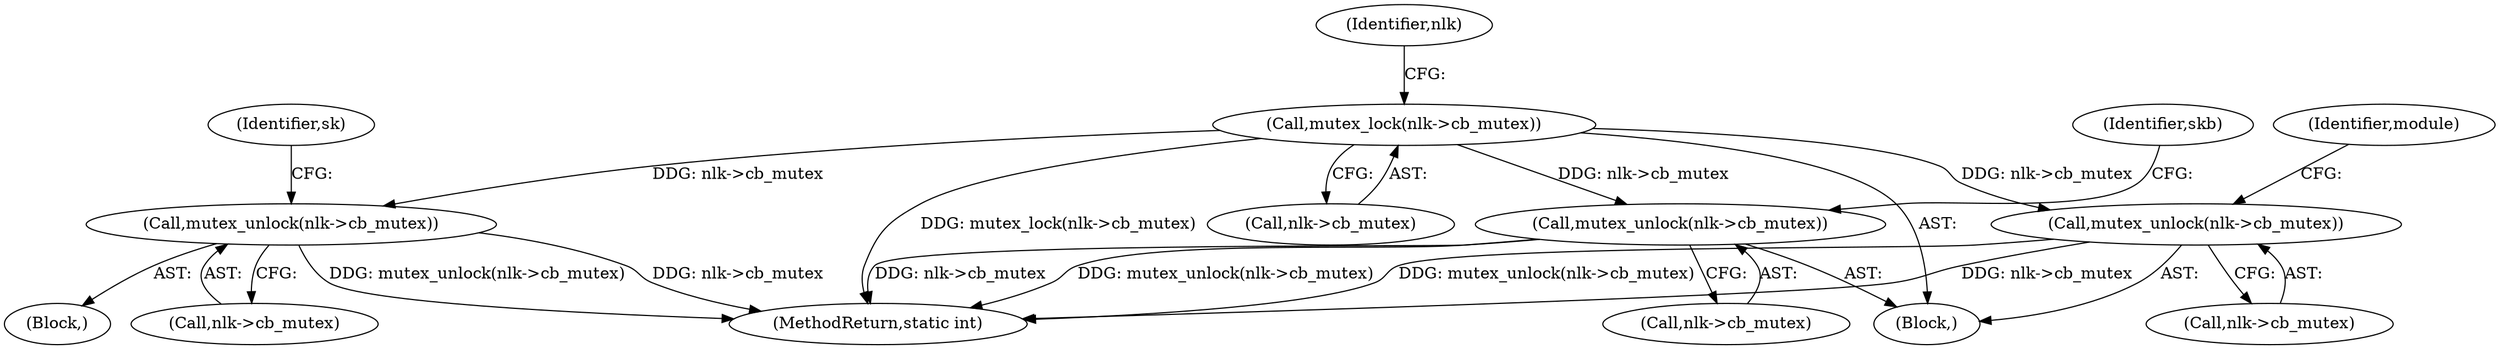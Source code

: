 digraph "0_linux_92964c79b357efd980812c4de5c1fd2ec8bb5520@API" {
"1000125" [label="(Call,mutex_lock(nlk->cb_mutex))"];
"1000221" [label="(Call,mutex_unlock(nlk->cb_mutex))"];
"1000291" [label="(Call,mutex_unlock(nlk->cb_mutex))"];
"1000302" [label="(Call,mutex_unlock(nlk->cb_mutex))"];
"1000303" [label="(Call,nlk->cb_mutex)"];
"1000307" [label="(Identifier,skb)"];
"1000296" [label="(Identifier,module)"];
"1000227" [label="(Identifier,sk)"];
"1000302" [label="(Call,mutex_unlock(nlk->cb_mutex))"];
"1000125" [label="(Call,mutex_lock(nlk->cb_mutex))"];
"1000220" [label="(Block,)"];
"1000126" [label="(Call,nlk->cb_mutex)"];
"1000104" [label="(Block,)"];
"1000132" [label="(Identifier,nlk)"];
"1000310" [label="(MethodReturn,static int)"];
"1000222" [label="(Call,nlk->cb_mutex)"];
"1000291" [label="(Call,mutex_unlock(nlk->cb_mutex))"];
"1000221" [label="(Call,mutex_unlock(nlk->cb_mutex))"];
"1000292" [label="(Call,nlk->cb_mutex)"];
"1000125" -> "1000104"  [label="AST: "];
"1000125" -> "1000126"  [label="CFG: "];
"1000126" -> "1000125"  [label="AST: "];
"1000132" -> "1000125"  [label="CFG: "];
"1000125" -> "1000310"  [label="DDG: mutex_lock(nlk->cb_mutex)"];
"1000125" -> "1000221"  [label="DDG: nlk->cb_mutex"];
"1000125" -> "1000291"  [label="DDG: nlk->cb_mutex"];
"1000125" -> "1000302"  [label="DDG: nlk->cb_mutex"];
"1000221" -> "1000220"  [label="AST: "];
"1000221" -> "1000222"  [label="CFG: "];
"1000222" -> "1000221"  [label="AST: "];
"1000227" -> "1000221"  [label="CFG: "];
"1000221" -> "1000310"  [label="DDG: mutex_unlock(nlk->cb_mutex)"];
"1000221" -> "1000310"  [label="DDG: nlk->cb_mutex"];
"1000291" -> "1000104"  [label="AST: "];
"1000291" -> "1000292"  [label="CFG: "];
"1000292" -> "1000291"  [label="AST: "];
"1000296" -> "1000291"  [label="CFG: "];
"1000291" -> "1000310"  [label="DDG: mutex_unlock(nlk->cb_mutex)"];
"1000291" -> "1000310"  [label="DDG: nlk->cb_mutex"];
"1000302" -> "1000104"  [label="AST: "];
"1000302" -> "1000303"  [label="CFG: "];
"1000303" -> "1000302"  [label="AST: "];
"1000307" -> "1000302"  [label="CFG: "];
"1000302" -> "1000310"  [label="DDG: mutex_unlock(nlk->cb_mutex)"];
"1000302" -> "1000310"  [label="DDG: nlk->cb_mutex"];
}
